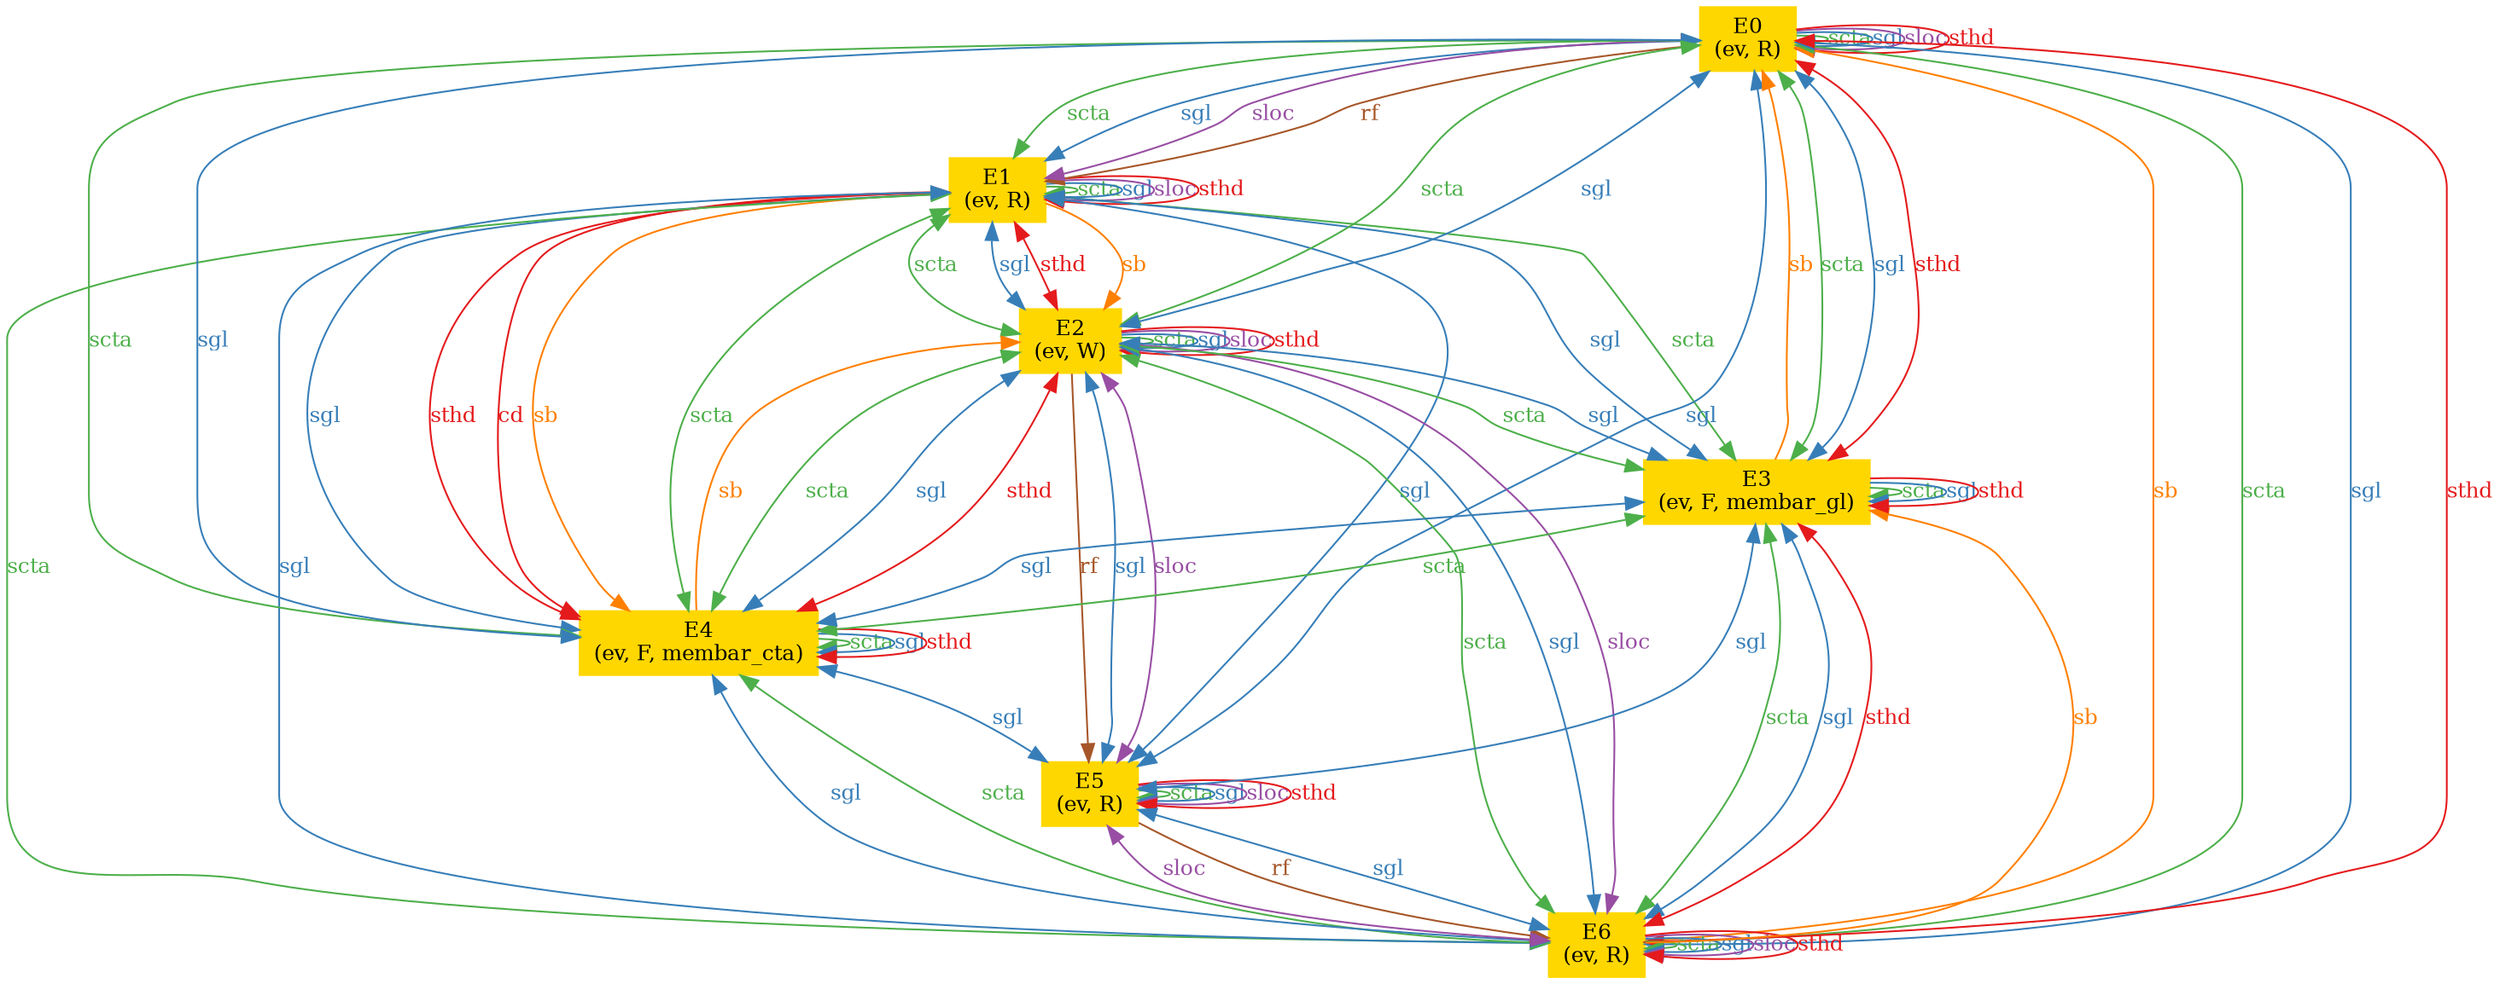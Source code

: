digraph "graph" {
graph [fontsize=12]
node [fontsize=12]
edge [fontsize=12]
rankdir=TB;
"N5" -> "N2" [uuid = "<E1, E4>", color = "#e41a1c", fontcolor = "#e41a1c", style = "solid", label = "cd", dir = "forward", weight = "1"]
"N6" -> "N5" [uuid = "<E0, E1>", color = "#a65628", fontcolor = "#a65628", style = "solid", label = "rf", dir = "forward", weight = "1"]
"N4" -> "N1" [uuid = "<E2, E5>", color = "#a65628", fontcolor = "#a65628", style = "solid", label = "rf", dir = "forward", weight = "1"]
"N1" -> "N0" [uuid = "<E5, E6>", color = "#a65628", fontcolor = "#a65628", style = "solid", label = "rf", dir = "forward", weight = "1"]
"N5" -> "N4" [uuid = "<E1, E2>", color = "#ff7f00", fontcolor = "#ff7f00", style = "solid", label = "sb", dir = "forward", weight = "1"]
"N5" -> "N2" [uuid = "<E1, E4>", color = "#ff7f00", fontcolor = "#ff7f00", style = "solid", label = "sb", dir = "forward", weight = "1"]
"N6" -> "N3" [uuid = "<E3, E0>", color = "#ff7f00", fontcolor = "#ff7f00", style = "solid", label = "sb", dir = "back", weight = "1"]
"N4" -> "N2" [uuid = "<E4, E2>", color = "#ff7f00", fontcolor = "#ff7f00", style = "solid", label = "sb", dir = "back", weight = "1"]
"N6" -> "N0" [uuid = "<E6, E0>", color = "#ff7f00", fontcolor = "#ff7f00", style = "solid", label = "sb", dir = "back", weight = "1"]
"N3" -> "N0" [uuid = "<E6, E3>", color = "#ff7f00", fontcolor = "#ff7f00", style = "solid", label = "sb", dir = "back", weight = "1"]
"N6" -> "N6" [uuid = "<E0, E0>", color = "#4daf4a", fontcolor = "#4daf4a", style = "solid", label = "scta", dir = "forward", weight = "1"]
"N6" -> "N5" [uuid = "<E0, E1>", color = "#4daf4a", fontcolor = "#4daf4a", style = "solid", label = "scta", dir = "both", weight = "1"]
"N6" -> "N4" [uuid = "<E0, E2>", color = "#4daf4a", fontcolor = "#4daf4a", style = "solid", label = "scta", dir = "both", weight = "1"]
"N6" -> "N3" [uuid = "<E0, E3>", color = "#4daf4a", fontcolor = "#4daf4a", style = "solid", label = "scta", dir = "both", weight = "1"]
"N6" -> "N2" [uuid = "<E0, E4>", color = "#4daf4a", fontcolor = "#4daf4a", style = "solid", label = "scta", dir = "both", weight = "1"]
"N6" -> "N0" [uuid = "<E0, E6>", color = "#4daf4a", fontcolor = "#4daf4a", style = "solid", label = "scta", dir = "both", weight = "1"]
"N5" -> "N5" [uuid = "<E1, E1>", color = "#4daf4a", fontcolor = "#4daf4a", style = "solid", label = "scta", dir = "forward", weight = "1"]
"N5" -> "N4" [uuid = "<E1, E2>", color = "#4daf4a", fontcolor = "#4daf4a", style = "solid", label = "scta", dir = "both", weight = "1"]
"N5" -> "N3" [uuid = "<E1, E3>", color = "#4daf4a", fontcolor = "#4daf4a", style = "solid", label = "scta", dir = "both", weight = "1"]
"N5" -> "N2" [uuid = "<E1, E4>", color = "#4daf4a", fontcolor = "#4daf4a", style = "solid", label = "scta", dir = "both", weight = "1"]
"N5" -> "N0" [uuid = "<E1, E6>", color = "#4daf4a", fontcolor = "#4daf4a", style = "solid", label = "scta", dir = "both", weight = "1"]
"N4" -> "N4" [uuid = "<E2, E2>", color = "#4daf4a", fontcolor = "#4daf4a", style = "solid", label = "scta", dir = "forward", weight = "1"]
"N4" -> "N3" [uuid = "<E2, E3>", color = "#4daf4a", fontcolor = "#4daf4a", style = "solid", label = "scta", dir = "both", weight = "1"]
"N4" -> "N2" [uuid = "<E2, E4>", color = "#4daf4a", fontcolor = "#4daf4a", style = "solid", label = "scta", dir = "both", weight = "1"]
"N4" -> "N0" [uuid = "<E2, E6>", color = "#4daf4a", fontcolor = "#4daf4a", style = "solid", label = "scta", dir = "both", weight = "1"]
"N3" -> "N3" [uuid = "<E3, E3>", color = "#4daf4a", fontcolor = "#4daf4a", style = "solid", label = "scta", dir = "forward", weight = "1"]
"N3" -> "N2" [uuid = "<E3, E4>", color = "#4daf4a", fontcolor = "#4daf4a", style = "solid", label = "scta", dir = "both", weight = "1"]
"N3" -> "N0" [uuid = "<E3, E6>", color = "#4daf4a", fontcolor = "#4daf4a", style = "solid", label = "scta", dir = "both", weight = "1"]
"N2" -> "N2" [uuid = "<E4, E4>", color = "#4daf4a", fontcolor = "#4daf4a", style = "solid", label = "scta", dir = "forward", weight = "1"]
"N2" -> "N0" [uuid = "<E4, E6>", color = "#4daf4a", fontcolor = "#4daf4a", style = "solid", label = "scta", dir = "both", weight = "1"]
"N1" -> "N1" [uuid = "<E5, E5>", color = "#4daf4a", fontcolor = "#4daf4a", style = "solid", label = "scta", dir = "forward", weight = "1"]
"N0" -> "N0" [uuid = "<E6, E6>", color = "#4daf4a", fontcolor = "#4daf4a", style = "solid", label = "scta", dir = "forward", weight = "1"]
"N6" -> "N6" [uuid = "<E0, E0>", color = "#377eb8", fontcolor = "#377eb8", style = "solid", label = "sgl", dir = "forward", weight = "1"]
"N6" -> "N5" [uuid = "<E0, E1>", color = "#377eb8", fontcolor = "#377eb8", style = "solid", label = "sgl", dir = "both", weight = "1"]
"N6" -> "N4" [uuid = "<E0, E2>", color = "#377eb8", fontcolor = "#377eb8", style = "solid", label = "sgl", dir = "both", weight = "1"]
"N6" -> "N3" [uuid = "<E0, E3>", color = "#377eb8", fontcolor = "#377eb8", style = "solid", label = "sgl", dir = "both", weight = "1"]
"N6" -> "N2" [uuid = "<E0, E4>", color = "#377eb8", fontcolor = "#377eb8", style = "solid", label = "sgl", dir = "both", weight = "1"]
"N6" -> "N1" [uuid = "<E0, E5>", color = "#377eb8", fontcolor = "#377eb8", style = "solid", label = "sgl", dir = "both", weight = "1"]
"N6" -> "N0" [uuid = "<E0, E6>", color = "#377eb8", fontcolor = "#377eb8", style = "solid", label = "sgl", dir = "both", weight = "1"]
"N5" -> "N5" [uuid = "<E1, E1>", color = "#377eb8", fontcolor = "#377eb8", style = "solid", label = "sgl", dir = "forward", weight = "1"]
"N5" -> "N4" [uuid = "<E1, E2>", color = "#377eb8", fontcolor = "#377eb8", style = "solid", label = "sgl", dir = "both", weight = "1"]
"N5" -> "N3" [uuid = "<E1, E3>", color = "#377eb8", fontcolor = "#377eb8", style = "solid", label = "sgl", dir = "both", weight = "1"]
"N5" -> "N2" [uuid = "<E1, E4>", color = "#377eb8", fontcolor = "#377eb8", style = "solid", label = "sgl", dir = "both", weight = "1"]
"N5" -> "N1" [uuid = "<E1, E5>", color = "#377eb8", fontcolor = "#377eb8", style = "solid", label = "sgl", dir = "both", weight = "1"]
"N5" -> "N0" [uuid = "<E1, E6>", color = "#377eb8", fontcolor = "#377eb8", style = "solid", label = "sgl", dir = "both", weight = "1"]
"N4" -> "N4" [uuid = "<E2, E2>", color = "#377eb8", fontcolor = "#377eb8", style = "solid", label = "sgl", dir = "forward", weight = "1"]
"N4" -> "N3" [uuid = "<E2, E3>", color = "#377eb8", fontcolor = "#377eb8", style = "solid", label = "sgl", dir = "both", weight = "1"]
"N4" -> "N2" [uuid = "<E2, E4>", color = "#377eb8", fontcolor = "#377eb8", style = "solid", label = "sgl", dir = "both", weight = "1"]
"N4" -> "N1" [uuid = "<E2, E5>", color = "#377eb8", fontcolor = "#377eb8", style = "solid", label = "sgl", dir = "both", weight = "1"]
"N4" -> "N0" [uuid = "<E2, E6>", color = "#377eb8", fontcolor = "#377eb8", style = "solid", label = "sgl", dir = "both", weight = "1"]
"N3" -> "N3" [uuid = "<E3, E3>", color = "#377eb8", fontcolor = "#377eb8", style = "solid", label = "sgl", dir = "forward", weight = "1"]
"N3" -> "N2" [uuid = "<E3, E4>", color = "#377eb8", fontcolor = "#377eb8", style = "solid", label = "sgl", dir = "both", weight = "1"]
"N3" -> "N1" [uuid = "<E3, E5>", color = "#377eb8", fontcolor = "#377eb8", style = "solid", label = "sgl", dir = "both", weight = "1"]
"N3" -> "N0" [uuid = "<E3, E6>", color = "#377eb8", fontcolor = "#377eb8", style = "solid", label = "sgl", dir = "both", weight = "1"]
"N2" -> "N2" [uuid = "<E4, E4>", color = "#377eb8", fontcolor = "#377eb8", style = "solid", label = "sgl", dir = "forward", weight = "1"]
"N2" -> "N1" [uuid = "<E4, E5>", color = "#377eb8", fontcolor = "#377eb8", style = "solid", label = "sgl", dir = "both", weight = "1"]
"N2" -> "N0" [uuid = "<E4, E6>", color = "#377eb8", fontcolor = "#377eb8", style = "solid", label = "sgl", dir = "both", weight = "1"]
"N1" -> "N1" [uuid = "<E5, E5>", color = "#377eb8", fontcolor = "#377eb8", style = "solid", label = "sgl", dir = "forward", weight = "1"]
"N1" -> "N0" [uuid = "<E5, E6>", color = "#377eb8", fontcolor = "#377eb8", style = "solid", label = "sgl", dir = "both", weight = "1"]
"N0" -> "N0" [uuid = "<E6, E6>", color = "#377eb8", fontcolor = "#377eb8", style = "solid", label = "sgl", dir = "forward", weight = "1"]
"N6" -> "N6" [uuid = "<E0, E0>", color = "#984ea3", fontcolor = "#984ea3", style = "solid", label = "sloc", dir = "forward", weight = "1"]
"N6" -> "N5" [uuid = "<E0, E1>", color = "#984ea3", fontcolor = "#984ea3", style = "solid", label = "sloc", dir = "both", weight = "1"]
"N5" -> "N5" [uuid = "<E1, E1>", color = "#984ea3", fontcolor = "#984ea3", style = "solid", label = "sloc", dir = "forward", weight = "1"]
"N4" -> "N4" [uuid = "<E2, E2>", color = "#984ea3", fontcolor = "#984ea3", style = "solid", label = "sloc", dir = "forward", weight = "1"]
"N4" -> "N1" [uuid = "<E2, E5>", color = "#984ea3", fontcolor = "#984ea3", style = "solid", label = "sloc", dir = "both", weight = "1"]
"N4" -> "N0" [uuid = "<E2, E6>", color = "#984ea3", fontcolor = "#984ea3", style = "solid", label = "sloc", dir = "both", weight = "1"]
"N1" -> "N1" [uuid = "<E5, E5>", color = "#984ea3", fontcolor = "#984ea3", style = "solid", label = "sloc", dir = "forward", weight = "1"]
"N1" -> "N0" [uuid = "<E5, E6>", color = "#984ea3", fontcolor = "#984ea3", style = "solid", label = "sloc", dir = "both", weight = "1"]
"N0" -> "N0" [uuid = "<E6, E6>", color = "#984ea3", fontcolor = "#984ea3", style = "solid", label = "sloc", dir = "forward", weight = "1"]
"N6" -> "N6" [uuid = "<E0, E0>", color = "#e41a1c", fontcolor = "#e41a1c", style = "solid", label = "sthd", dir = "forward", weight = "1"]
"N6" -> "N3" [uuid = "<E0, E3>", color = "#e41a1c", fontcolor = "#e41a1c", style = "solid", label = "sthd", dir = "both", weight = "1"]
"N6" -> "N0" [uuid = "<E0, E6>", color = "#e41a1c", fontcolor = "#e41a1c", style = "solid", label = "sthd", dir = "both", weight = "1"]
"N5" -> "N5" [uuid = "<E1, E1>", color = "#e41a1c", fontcolor = "#e41a1c", style = "solid", label = "sthd", dir = "forward", weight = "1"]
"N5" -> "N4" [uuid = "<E1, E2>", color = "#e41a1c", fontcolor = "#e41a1c", style = "solid", label = "sthd", dir = "both", weight = "1"]
"N5" -> "N2" [uuid = "<E1, E4>", color = "#e41a1c", fontcolor = "#e41a1c", style = "solid", label = "sthd", dir = "both", weight = "1"]
"N4" -> "N4" [uuid = "<E2, E2>", color = "#e41a1c", fontcolor = "#e41a1c", style = "solid", label = "sthd", dir = "forward", weight = "1"]
"N4" -> "N2" [uuid = "<E2, E4>", color = "#e41a1c", fontcolor = "#e41a1c", style = "solid", label = "sthd", dir = "both", weight = "1"]
"N3" -> "N3" [uuid = "<E3, E3>", color = "#e41a1c", fontcolor = "#e41a1c", style = "solid", label = "sthd", dir = "forward", weight = "1"]
"N3" -> "N0" [uuid = "<E3, E6>", color = "#e41a1c", fontcolor = "#e41a1c", style = "solid", label = "sthd", dir = "both", weight = "1"]
"N2" -> "N2" [uuid = "<E4, E4>", color = "#e41a1c", fontcolor = "#e41a1c", style = "solid", label = "sthd", dir = "forward", weight = "1"]
"N1" -> "N1" [uuid = "<E5, E5>", color = "#e41a1c", fontcolor = "#e41a1c", style = "solid", label = "sthd", dir = "forward", weight = "1"]
"N0" -> "N0" [uuid = "<E6, E6>", color = "#e41a1c", fontcolor = "#e41a1c", style = "solid", label = "sthd", dir = "forward", weight = "1"]
"N0" [uuid="E6", label="E6\n(ev, R)", color="#ffd700", fontcolor = "#000000", shape = "box", style = "filled, solid"]
"N1" [uuid="E5", label="E5\n(ev, R)", color="#ffd700", fontcolor = "#000000", shape = "box", style = "filled, solid"]
"N2" [uuid="E4", label="E4\n(ev, F, membar_cta)", color="#ffd700", fontcolor = "#000000", shape = "box", style = "filled, solid"]
"N3" [uuid="E3", label="E3\n(ev, F, membar_gl)", color="#ffd700", fontcolor = "#000000", shape = "box", style = "filled, solid"]
"N4" [uuid="E2", label="E2\n(ev, W)", color="#ffd700", fontcolor = "#000000", shape = "box", style = "filled, solid"]
"N5" [uuid="E1", label="E1\n(ev, R)", color="#ffd700", fontcolor = "#000000", shape = "box", style = "filled, solid"]
"N6" [uuid="E0", label="E0\n(ev, R)", color="#ffd700", fontcolor = "#000000", shape = "box", style = "filled, solid"]
}
